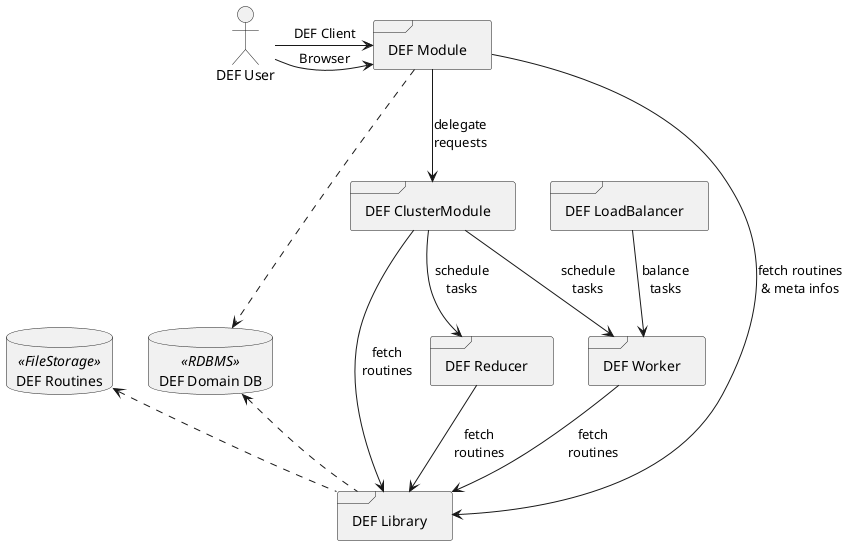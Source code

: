 @startuml

skinparam monochrome true
'skinparam style strictuml
'skinparam handwritten true
'skinparam linetype polyline

actor "DEF User" as user

frame "DEF Module" as def_module
frame "DEF ClusterModule" as def_cluster
frame "DEF Library" as def_library
frame "DEF Worker" as def_worker
frame "DEF Reducer" as def_reducer
frame "DEF LoadBalancer" as def_lb

database "DEF Domain DB" <<RDBMS>> as domain_db
database "DEF Routines" <<FileStorage>> as routines_db

user -> def_module : DEF Client
user -> def_module : Browser
def_module --> def_cluster : "delegate\nrequests"
def_cluster --> def_reducer : "schedule\ntasks"
def_cluster --> def_worker : "schedule\ntasks"
def_worker <-up- def_lb : "balance\ntasks"
def_module --> def_library : "fetch routines\n& meta infos"
def_cluster --> def_library : "fetch\nroutines"
def_worker --> def_library : "fetch\nroutines"
def_reducer --> def_library : "fetch\nroutines"

def_module ...> domain_db
def_library .up.> domain_db
def_library .up.> routines_db

@enduml